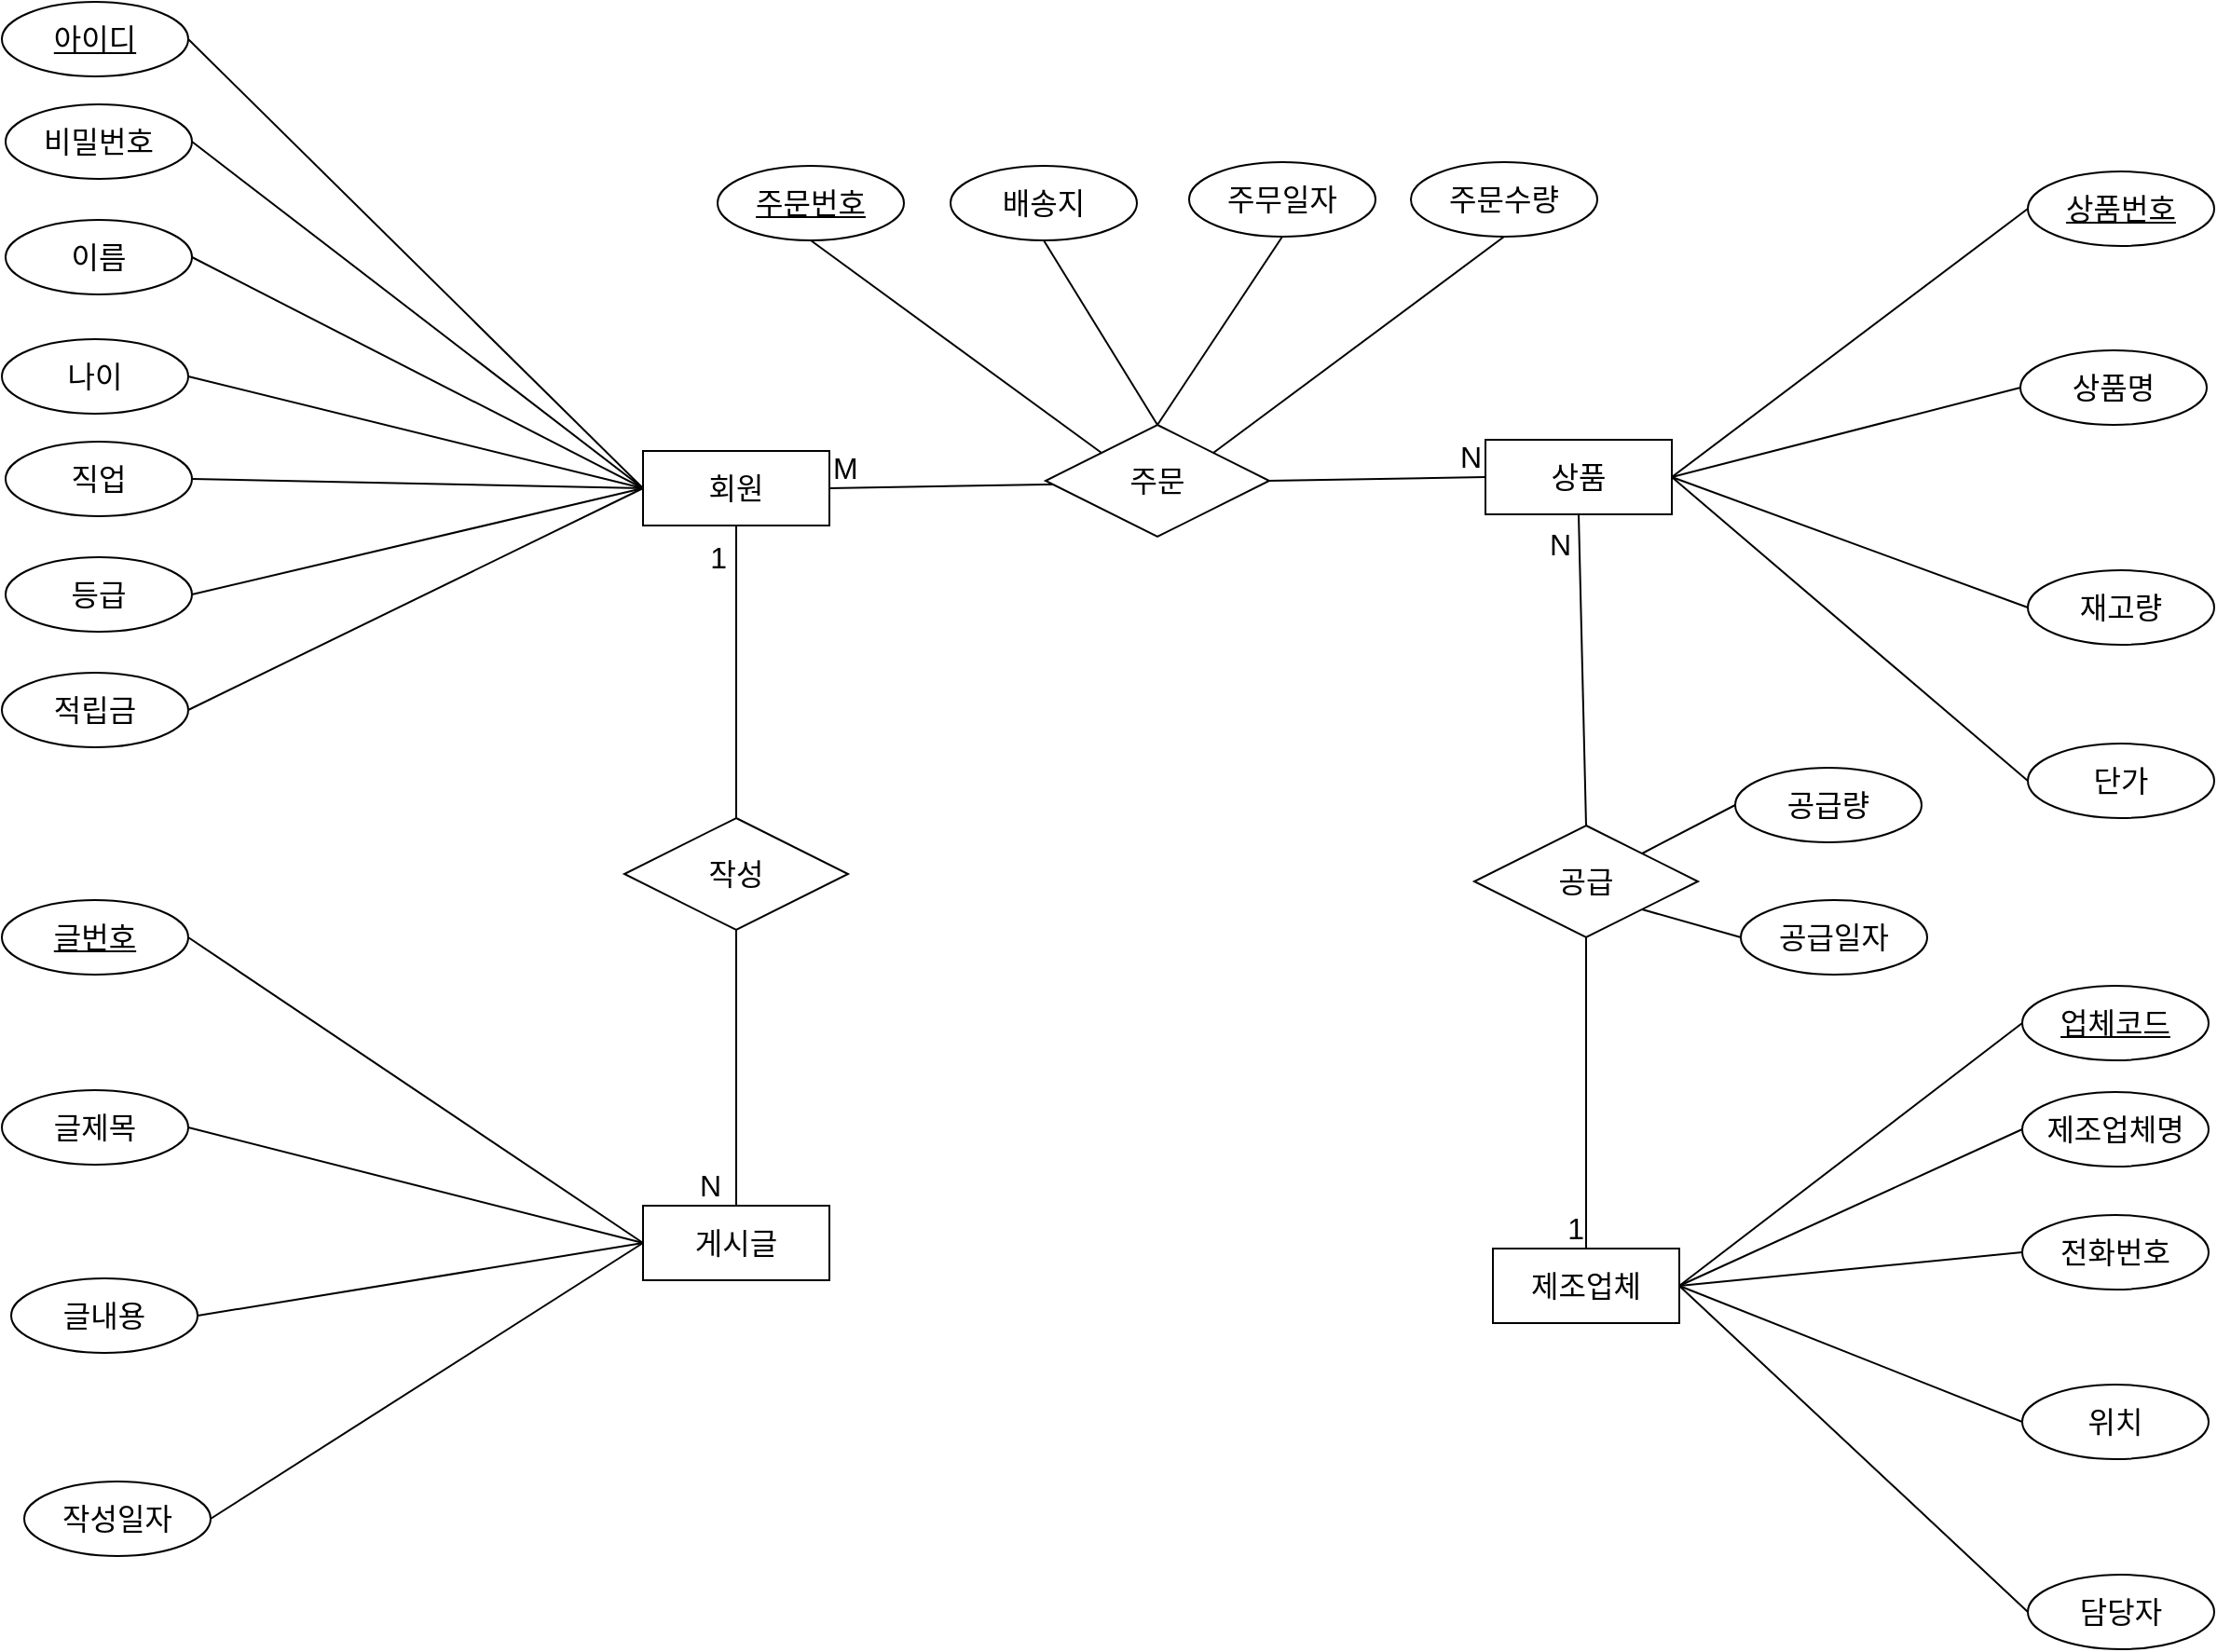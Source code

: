 <mxfile version="23.0.2" type="github" pages="2">
  <diagram name="ERD" id="yExmRl9V8pZ-1XktZYF8">
    <mxGraphModel dx="1904" dy="1190" grid="0" gridSize="10" guides="1" tooltips="1" connect="1" arrows="1" fold="1" page="0" pageScale="1" pageWidth="827" pageHeight="1169" math="0" shadow="0">
      <root>
        <mxCell id="0" />
        <mxCell id="1" parent="0" />
        <mxCell id="09MYu4-TurxvSkJbcq4w-2" value="회원" style="whiteSpace=wrap;html=1;align=center;fontSize=16;" vertex="1" parent="1">
          <mxGeometry x="-123" y="496" width="100" height="40" as="geometry" />
        </mxCell>
        <mxCell id="09MYu4-TurxvSkJbcq4w-3" value="상품" style="whiteSpace=wrap;html=1;align=center;fontSize=16;" vertex="1" parent="1">
          <mxGeometry x="329" y="490" width="100" height="40" as="geometry" />
        </mxCell>
        <mxCell id="09MYu4-TurxvSkJbcq4w-4" value="비밀번호" style="ellipse;whiteSpace=wrap;html=1;align=center;fontSize=16;" vertex="1" parent="1">
          <mxGeometry x="-465" y="310" width="100" height="40" as="geometry" />
        </mxCell>
        <mxCell id="09MYu4-TurxvSkJbcq4w-5" value="아이디" style="ellipse;whiteSpace=wrap;html=1;align=center;fontStyle=4;fontSize=16;" vertex="1" parent="1">
          <mxGeometry x="-467" y="255" width="100" height="40" as="geometry" />
        </mxCell>
        <mxCell id="09MYu4-TurxvSkJbcq4w-6" value="이름" style="ellipse;whiteSpace=wrap;html=1;align=center;fontSize=16;" vertex="1" parent="1">
          <mxGeometry x="-465" y="372" width="100" height="40" as="geometry" />
        </mxCell>
        <mxCell id="09MYu4-TurxvSkJbcq4w-7" value="나이" style="ellipse;whiteSpace=wrap;html=1;align=center;fontSize=16;" vertex="1" parent="1">
          <mxGeometry x="-467" y="436" width="100" height="40" as="geometry" />
        </mxCell>
        <mxCell id="09MYu4-TurxvSkJbcq4w-8" value="직업" style="ellipse;whiteSpace=wrap;html=1;align=center;fontSize=16;" vertex="1" parent="1">
          <mxGeometry x="-465" y="491" width="100" height="40" as="geometry" />
        </mxCell>
        <mxCell id="09MYu4-TurxvSkJbcq4w-9" value="등급" style="ellipse;whiteSpace=wrap;html=1;align=center;fontSize=16;" vertex="1" parent="1">
          <mxGeometry x="-465" y="553" width="100" height="40" as="geometry" />
        </mxCell>
        <mxCell id="09MYu4-TurxvSkJbcq4w-10" value="적립금" style="ellipse;whiteSpace=wrap;html=1;align=center;fontSize=16;" vertex="1" parent="1">
          <mxGeometry x="-467" y="615" width="100" height="40" as="geometry" />
        </mxCell>
        <mxCell id="09MYu4-TurxvSkJbcq4w-11" value="상품번호" style="ellipse;whiteSpace=wrap;html=1;align=center;fontStyle=4;fontSize=16;" vertex="1" parent="1">
          <mxGeometry x="620" y="346" width="100" height="40" as="geometry" />
        </mxCell>
        <mxCell id="09MYu4-TurxvSkJbcq4w-12" value="상품명" style="ellipse;whiteSpace=wrap;html=1;align=center;fontSize=16;" vertex="1" parent="1">
          <mxGeometry x="616" y="442" width="100" height="40" as="geometry" />
        </mxCell>
        <mxCell id="09MYu4-TurxvSkJbcq4w-13" value="재고량" style="ellipse;whiteSpace=wrap;html=1;align=center;fontSize=16;" vertex="1" parent="1">
          <mxGeometry x="620" y="560" width="100" height="40" as="geometry" />
        </mxCell>
        <mxCell id="09MYu4-TurxvSkJbcq4w-14" value="단가" style="ellipse;whiteSpace=wrap;html=1;align=center;fontSize=16;" vertex="1" parent="1">
          <mxGeometry x="620" y="653" width="100" height="40" as="geometry" />
        </mxCell>
        <mxCell id="09MYu4-TurxvSkJbcq4w-15" value="" style="endArrow=none;html=1;rounded=0;fontSize=12;startSize=8;endSize=8;curved=1;entryX=0;entryY=0.5;entryDx=0;entryDy=0;exitX=1;exitY=0.5;exitDx=0;exitDy=0;" edge="1" parent="1" source="09MYu4-TurxvSkJbcq4w-3" target="09MYu4-TurxvSkJbcq4w-11">
          <mxGeometry relative="1" as="geometry">
            <mxPoint x="450" y="370" as="sourcePoint" />
            <mxPoint x="610" y="370" as="targetPoint" />
          </mxGeometry>
        </mxCell>
        <mxCell id="09MYu4-TurxvSkJbcq4w-16" value="" style="endArrow=none;html=1;rounded=0;fontSize=12;startSize=8;endSize=8;curved=1;entryX=0;entryY=0.5;entryDx=0;entryDy=0;exitX=1;exitY=0.5;exitDx=0;exitDy=0;" edge="1" parent="1" source="09MYu4-TurxvSkJbcq4w-3" target="09MYu4-TurxvSkJbcq4w-12">
          <mxGeometry relative="1" as="geometry">
            <mxPoint x="460" y="380" as="sourcePoint" />
            <mxPoint x="600" y="309" as="targetPoint" />
          </mxGeometry>
        </mxCell>
        <mxCell id="09MYu4-TurxvSkJbcq4w-33" value="" style="endArrow=none;html=1;rounded=0;fontSize=12;startSize=8;endSize=8;curved=1;entryX=0;entryY=0.5;entryDx=0;entryDy=0;exitX=1;exitY=0.5;exitDx=0;exitDy=0;" edge="1" parent="1" source="09MYu4-TurxvSkJbcq4w-3" target="09MYu4-TurxvSkJbcq4w-13">
          <mxGeometry relative="1" as="geometry">
            <mxPoint x="460" y="381" as="sourcePoint" />
            <mxPoint x="602" y="351" as="targetPoint" />
          </mxGeometry>
        </mxCell>
        <mxCell id="09MYu4-TurxvSkJbcq4w-34" value="" style="endArrow=none;html=1;rounded=0;fontSize=12;startSize=8;endSize=8;curved=1;entryX=0;entryY=0.5;entryDx=0;entryDy=0;exitX=1;exitY=0.5;exitDx=0;exitDy=0;" edge="1" parent="1" source="09MYu4-TurxvSkJbcq4w-3" target="09MYu4-TurxvSkJbcq4w-14">
          <mxGeometry relative="1" as="geometry">
            <mxPoint x="460" y="381" as="sourcePoint" />
            <mxPoint x="622" y="688" as="targetPoint" />
          </mxGeometry>
        </mxCell>
        <mxCell id="09MYu4-TurxvSkJbcq4w-36" value="" style="endArrow=none;html=1;rounded=0;fontSize=12;startSize=8;endSize=8;curved=1;entryX=0;entryY=0.5;entryDx=0;entryDy=0;exitX=1;exitY=0.5;exitDx=0;exitDy=0;" edge="1" parent="1" source="09MYu4-TurxvSkJbcq4w-5" target="09MYu4-TurxvSkJbcq4w-2">
          <mxGeometry relative="1" as="geometry">
            <mxPoint x="-260" y="324" as="sourcePoint" />
            <mxPoint x="-169" y="395" as="targetPoint" />
          </mxGeometry>
        </mxCell>
        <mxCell id="09MYu4-TurxvSkJbcq4w-37" value="" style="endArrow=none;html=1;rounded=0;fontSize=12;startSize=8;endSize=8;curved=1;entryX=0;entryY=0.5;entryDx=0;entryDy=0;exitX=1;exitY=0.5;exitDx=0;exitDy=0;" edge="1" parent="1" source="09MYu4-TurxvSkJbcq4w-4" target="09MYu4-TurxvSkJbcq4w-2">
          <mxGeometry relative="1" as="geometry">
            <mxPoint x="-269" y="308" as="sourcePoint" />
            <mxPoint x="-113" y="526" as="targetPoint" />
          </mxGeometry>
        </mxCell>
        <mxCell id="09MYu4-TurxvSkJbcq4w-38" value="" style="endArrow=none;html=1;rounded=0;fontSize=12;startSize=8;endSize=8;curved=1;entryX=0;entryY=0.5;entryDx=0;entryDy=0;exitX=1;exitY=0.5;exitDx=0;exitDy=0;" edge="1" parent="1" source="09MYu4-TurxvSkJbcq4w-6" target="09MYu4-TurxvSkJbcq4w-2">
          <mxGeometry relative="1" as="geometry">
            <mxPoint x="-281" y="424" as="sourcePoint" />
            <mxPoint x="-127" y="587" as="targetPoint" />
          </mxGeometry>
        </mxCell>
        <mxCell id="09MYu4-TurxvSkJbcq4w-39" value="" style="endArrow=none;html=1;rounded=0;fontSize=12;startSize=8;endSize=8;curved=1;entryX=0;entryY=0.5;entryDx=0;entryDy=0;exitX=1;exitY=0.5;exitDx=0;exitDy=0;" edge="1" parent="1" source="09MYu4-TurxvSkJbcq4w-7" target="09MYu4-TurxvSkJbcq4w-2">
          <mxGeometry relative="1" as="geometry">
            <mxPoint x="-306" y="519" as="sourcePoint" />
            <mxPoint x="-146" y="519" as="targetPoint" />
          </mxGeometry>
        </mxCell>
        <mxCell id="09MYu4-TurxvSkJbcq4w-40" value="" style="endArrow=none;html=1;rounded=0;fontSize=12;startSize=8;endSize=8;curved=1;exitX=1;exitY=0.5;exitDx=0;exitDy=0;entryX=0;entryY=0.5;entryDx=0;entryDy=0;" edge="1" parent="1" source="09MYu4-TurxvSkJbcq4w-8" target="09MYu4-TurxvSkJbcq4w-2">
          <mxGeometry relative="1" as="geometry">
            <mxPoint x="-269" y="489" as="sourcePoint" />
            <mxPoint x="-124" y="556" as="targetPoint" />
          </mxGeometry>
        </mxCell>
        <mxCell id="09MYu4-TurxvSkJbcq4w-41" value="" style="endArrow=none;html=1;rounded=0;fontSize=12;startSize=8;endSize=8;curved=1;entryX=0;entryY=0.5;entryDx=0;entryDy=0;exitX=1;exitY=0.5;exitDx=0;exitDy=0;" edge="1" parent="1" source="09MYu4-TurxvSkJbcq4w-9" target="09MYu4-TurxvSkJbcq4w-2">
          <mxGeometry relative="1" as="geometry">
            <mxPoint x="-265" y="609" as="sourcePoint" />
            <mxPoint x="-116" y="580" as="targetPoint" />
          </mxGeometry>
        </mxCell>
        <mxCell id="09MYu4-TurxvSkJbcq4w-42" value="" style="endArrow=none;html=1;rounded=0;fontSize=12;startSize=8;endSize=8;curved=1;entryX=0;entryY=0.5;entryDx=0;entryDy=0;exitX=1;exitY=0.5;exitDx=0;exitDy=0;" edge="1" parent="1" source="09MYu4-TurxvSkJbcq4w-10" target="09MYu4-TurxvSkJbcq4w-2">
          <mxGeometry relative="1" as="geometry">
            <mxPoint x="-267" y="606" as="sourcePoint" />
            <mxPoint x="-113" y="526" as="targetPoint" />
          </mxGeometry>
        </mxCell>
        <mxCell id="09MYu4-TurxvSkJbcq4w-43" value="제조업체" style="whiteSpace=wrap;html=1;align=center;fontSize=16;" vertex="1" parent="1">
          <mxGeometry x="333" y="924" width="100" height="40" as="geometry" />
        </mxCell>
        <mxCell id="09MYu4-TurxvSkJbcq4w-44" value="업체코드" style="ellipse;whiteSpace=wrap;html=1;align=center;fontStyle=4;fontSize=16;" vertex="1" parent="1">
          <mxGeometry x="617" y="783" width="100" height="40" as="geometry" />
        </mxCell>
        <mxCell id="09MYu4-TurxvSkJbcq4w-45" value="제조업체명" style="ellipse;whiteSpace=wrap;html=1;align=center;fontSize=16;" vertex="1" parent="1">
          <mxGeometry x="617" y="840" width="100" height="40" as="geometry" />
        </mxCell>
        <mxCell id="09MYu4-TurxvSkJbcq4w-46" value="위치" style="ellipse;whiteSpace=wrap;html=1;align=center;fontSize=16;" vertex="1" parent="1">
          <mxGeometry x="617" y="997" width="100" height="40" as="geometry" />
        </mxCell>
        <mxCell id="09MYu4-TurxvSkJbcq4w-47" value="담당자" style="ellipse;whiteSpace=wrap;html=1;align=center;fontSize=16;" vertex="1" parent="1">
          <mxGeometry x="620" y="1099" width="100" height="40" as="geometry" />
        </mxCell>
        <mxCell id="09MYu4-TurxvSkJbcq4w-48" value="" style="endArrow=none;html=1;rounded=0;fontSize=12;startSize=8;endSize=8;curved=1;entryX=0;entryY=0.5;entryDx=0;entryDy=0;exitX=1;exitY=0.5;exitDx=0;exitDy=0;" edge="1" source="09MYu4-TurxvSkJbcq4w-43" target="09MYu4-TurxvSkJbcq4w-44" parent="1">
          <mxGeometry relative="1" as="geometry">
            <mxPoint x="447" y="807" as="sourcePoint" />
            <mxPoint x="607" y="807" as="targetPoint" />
          </mxGeometry>
        </mxCell>
        <mxCell id="09MYu4-TurxvSkJbcq4w-49" value="" style="endArrow=none;html=1;rounded=0;fontSize=12;startSize=8;endSize=8;curved=1;entryX=0;entryY=0.5;entryDx=0;entryDy=0;exitX=1;exitY=0.5;exitDx=0;exitDy=0;" edge="1" source="09MYu4-TurxvSkJbcq4w-43" target="09MYu4-TurxvSkJbcq4w-45" parent="1">
          <mxGeometry relative="1" as="geometry">
            <mxPoint x="457" y="817" as="sourcePoint" />
            <mxPoint x="597" y="746" as="targetPoint" />
          </mxGeometry>
        </mxCell>
        <mxCell id="09MYu4-TurxvSkJbcq4w-50" value="" style="endArrow=none;html=1;rounded=0;fontSize=12;startSize=8;endSize=8;curved=1;entryX=0;entryY=0.5;entryDx=0;entryDy=0;exitX=1;exitY=0.5;exitDx=0;exitDy=0;" edge="1" source="09MYu4-TurxvSkJbcq4w-43" target="09MYu4-TurxvSkJbcq4w-46" parent="1">
          <mxGeometry relative="1" as="geometry">
            <mxPoint x="457" y="818" as="sourcePoint" />
            <mxPoint x="599" y="788" as="targetPoint" />
          </mxGeometry>
        </mxCell>
        <mxCell id="09MYu4-TurxvSkJbcq4w-51" value="" style="endArrow=none;html=1;rounded=0;fontSize=12;startSize=8;endSize=8;curved=1;entryX=0;entryY=0.5;entryDx=0;entryDy=0;exitX=1;exitY=0.5;exitDx=0;exitDy=0;" edge="1" source="09MYu4-TurxvSkJbcq4w-43" target="09MYu4-TurxvSkJbcq4w-47" parent="1">
          <mxGeometry relative="1" as="geometry">
            <mxPoint x="457" y="818" as="sourcePoint" />
            <mxPoint x="602" y="838" as="targetPoint" />
          </mxGeometry>
        </mxCell>
        <mxCell id="09MYu4-TurxvSkJbcq4w-52" value="게시글" style="whiteSpace=wrap;html=1;align=center;fontSize=16;" vertex="1" parent="1">
          <mxGeometry x="-123" y="901" width="100" height="40" as="geometry" />
        </mxCell>
        <mxCell id="09MYu4-TurxvSkJbcq4w-53" value="글제목" style="ellipse;whiteSpace=wrap;html=1;align=center;fontSize=16;" vertex="1" parent="1">
          <mxGeometry x="-467" y="839" width="100" height="40" as="geometry" />
        </mxCell>
        <mxCell id="09MYu4-TurxvSkJbcq4w-54" value="글번호" style="ellipse;whiteSpace=wrap;html=1;align=center;fontStyle=4;fontSize=16;" vertex="1" parent="1">
          <mxGeometry x="-467" y="737" width="100" height="40" as="geometry" />
        </mxCell>
        <mxCell id="09MYu4-TurxvSkJbcq4w-55" value="글내용" style="ellipse;whiteSpace=wrap;html=1;align=center;fontSize=16;" vertex="1" parent="1">
          <mxGeometry x="-462" y="940" width="100" height="40" as="geometry" />
        </mxCell>
        <mxCell id="09MYu4-TurxvSkJbcq4w-56" value="작성일자" style="ellipse;whiteSpace=wrap;html=1;align=center;fontSize=16;" vertex="1" parent="1">
          <mxGeometry x="-455" y="1049" width="100" height="40" as="geometry" />
        </mxCell>
        <mxCell id="09MYu4-TurxvSkJbcq4w-60" value="" style="endArrow=none;html=1;rounded=0;fontSize=12;startSize=8;endSize=8;curved=1;entryX=0;entryY=0.5;entryDx=0;entryDy=0;exitX=1;exitY=0.5;exitDx=0;exitDy=0;" edge="1" source="09MYu4-TurxvSkJbcq4w-54" target="09MYu4-TurxvSkJbcq4w-52" parent="1">
          <mxGeometry relative="1" as="geometry">
            <mxPoint x="-253" y="748" as="sourcePoint" />
            <mxPoint x="-162" y="819" as="targetPoint" />
          </mxGeometry>
        </mxCell>
        <mxCell id="09MYu4-TurxvSkJbcq4w-61" value="" style="endArrow=none;html=1;rounded=0;fontSize=12;startSize=8;endSize=8;curved=1;entryX=0;entryY=0.5;entryDx=0;entryDy=0;exitX=1;exitY=0.5;exitDx=0;exitDy=0;" edge="1" source="09MYu4-TurxvSkJbcq4w-53" target="09MYu4-TurxvSkJbcq4w-52" parent="1">
          <mxGeometry relative="1" as="geometry">
            <mxPoint x="-262" y="732" as="sourcePoint" />
            <mxPoint x="-106" y="950" as="targetPoint" />
          </mxGeometry>
        </mxCell>
        <mxCell id="09MYu4-TurxvSkJbcq4w-62" value="" style="endArrow=none;html=1;rounded=0;fontSize=12;startSize=8;endSize=8;curved=1;entryX=0;entryY=0.5;entryDx=0;entryDy=0;exitX=1;exitY=0.5;exitDx=0;exitDy=0;" edge="1" source="09MYu4-TurxvSkJbcq4w-55" target="09MYu4-TurxvSkJbcq4w-52" parent="1">
          <mxGeometry relative="1" as="geometry">
            <mxPoint x="-274" y="848" as="sourcePoint" />
            <mxPoint x="-120" y="1011" as="targetPoint" />
          </mxGeometry>
        </mxCell>
        <mxCell id="09MYu4-TurxvSkJbcq4w-63" value="" style="endArrow=none;html=1;rounded=0;fontSize=12;startSize=8;endSize=8;curved=1;entryX=0;entryY=0.5;entryDx=0;entryDy=0;exitX=1;exitY=0.5;exitDx=0;exitDy=0;" edge="1" source="09MYu4-TurxvSkJbcq4w-56" target="09MYu4-TurxvSkJbcq4w-52" parent="1">
          <mxGeometry relative="1" as="geometry">
            <mxPoint x="-299" y="943" as="sourcePoint" />
            <mxPoint x="-139" y="943" as="targetPoint" />
          </mxGeometry>
        </mxCell>
        <mxCell id="09MYu4-TurxvSkJbcq4w-67" value="전화번호" style="ellipse;whiteSpace=wrap;html=1;align=center;fontSize=16;" vertex="1" parent="1">
          <mxGeometry x="617" y="906" width="100" height="40" as="geometry" />
        </mxCell>
        <mxCell id="09MYu4-TurxvSkJbcq4w-68" value="" style="endArrow=none;html=1;rounded=0;fontSize=12;startSize=8;endSize=8;curved=1;entryX=0;entryY=0.5;entryDx=0;entryDy=0;exitX=1;exitY=0.5;exitDx=0;exitDy=0;" edge="1" parent="1" source="09MYu4-TurxvSkJbcq4w-43" target="09MYu4-TurxvSkJbcq4w-67">
          <mxGeometry relative="1" as="geometry">
            <mxPoint x="431" y="954" as="sourcePoint" />
            <mxPoint x="627" y="870" as="targetPoint" />
          </mxGeometry>
        </mxCell>
        <mxCell id="09MYu4-TurxvSkJbcq4w-70" value="" style="endArrow=none;html=1;rounded=0;fontSize=12;startSize=8;endSize=8;curved=1;exitX=1;exitY=0.5;exitDx=0;exitDy=0;entryX=0;entryY=0.5;entryDx=0;entryDy=0;" edge="1" parent="1" source="09MYu4-TurxvSkJbcq4w-2" target="09MYu4-TurxvSkJbcq4w-3">
          <mxGeometry relative="1" as="geometry">
            <mxPoint x="115" y="698" as="sourcePoint" />
            <mxPoint x="275" y="698" as="targetPoint" />
          </mxGeometry>
        </mxCell>
        <mxCell id="09MYu4-TurxvSkJbcq4w-71" value="M" style="resizable=0;html=1;whiteSpace=wrap;align=left;verticalAlign=bottom;fontSize=16;" connectable="0" vertex="1" parent="09MYu4-TurxvSkJbcq4w-70">
          <mxGeometry x="-1" relative="1" as="geometry" />
        </mxCell>
        <mxCell id="09MYu4-TurxvSkJbcq4w-72" value="N" style="resizable=0;html=1;whiteSpace=wrap;align=right;verticalAlign=bottom;fontSize=16;" connectable="0" vertex="1" parent="09MYu4-TurxvSkJbcq4w-70">
          <mxGeometry x="1" relative="1" as="geometry" />
        </mxCell>
        <mxCell id="09MYu4-TurxvSkJbcq4w-69" value="주문" style="shape=rhombus;perimeter=rhombusPerimeter;whiteSpace=wrap;html=1;align=center;fontSize=16;" vertex="1" parent="1">
          <mxGeometry x="93" y="482" width="120" height="60" as="geometry" />
        </mxCell>
        <mxCell id="09MYu4-TurxvSkJbcq4w-73" value="공급" style="shape=rhombus;perimeter=rhombusPerimeter;whiteSpace=wrap;html=1;align=center;fontSize=16;" vertex="1" parent="1">
          <mxGeometry x="323" y="697" width="120" height="60" as="geometry" />
        </mxCell>
        <mxCell id="09MYu4-TurxvSkJbcq4w-74" value="" style="endArrow=none;html=1;rounded=0;fontSize=12;startSize=8;endSize=8;curved=1;exitX=0.5;exitY=0;exitDx=0;exitDy=0;entryX=0.5;entryY=1;entryDx=0;entryDy=0;" edge="1" parent="1" source="09MYu4-TurxvSkJbcq4w-73" target="09MYu4-TurxvSkJbcq4w-3">
          <mxGeometry relative="1" as="geometry">
            <mxPoint x="224" y="946" as="sourcePoint" />
            <mxPoint x="237" y="589" as="targetPoint" />
          </mxGeometry>
        </mxCell>
        <mxCell id="09MYu4-TurxvSkJbcq4w-75" value="N" style="resizable=0;html=1;whiteSpace=wrap;align=right;verticalAlign=bottom;fontSize=16;" connectable="0" vertex="1" parent="09MYu4-TurxvSkJbcq4w-74">
          <mxGeometry x="1" relative="1" as="geometry">
            <mxPoint x="-3" y="27" as="offset" />
          </mxGeometry>
        </mxCell>
        <mxCell id="09MYu4-TurxvSkJbcq4w-76" value="" style="endArrow=none;html=1;rounded=0;fontSize=12;startSize=8;endSize=8;curved=1;entryX=0.5;entryY=0;entryDx=0;entryDy=0;exitX=0.5;exitY=1;exitDx=0;exitDy=0;" edge="1" parent="1" source="09MYu4-TurxvSkJbcq4w-73" target="09MYu4-TurxvSkJbcq4w-43">
          <mxGeometry relative="1" as="geometry">
            <mxPoint x="-46" y="725" as="sourcePoint" />
            <mxPoint x="114" y="725" as="targetPoint" />
          </mxGeometry>
        </mxCell>
        <mxCell id="09MYu4-TurxvSkJbcq4w-77" value="1" style="resizable=0;html=1;whiteSpace=wrap;align=right;verticalAlign=bottom;fontSize=16;" connectable="0" vertex="1" parent="09MYu4-TurxvSkJbcq4w-76">
          <mxGeometry x="1" relative="1" as="geometry" />
        </mxCell>
        <mxCell id="09MYu4-TurxvSkJbcq4w-78" value="공급량" style="ellipse;whiteSpace=wrap;html=1;align=center;fontSize=16;" vertex="1" parent="1">
          <mxGeometry x="463" y="666" width="100" height="40" as="geometry" />
        </mxCell>
        <mxCell id="09MYu4-TurxvSkJbcq4w-81" value="공급일자" style="ellipse;whiteSpace=wrap;html=1;align=center;fontSize=16;" vertex="1" parent="1">
          <mxGeometry x="466" y="737" width="100" height="40" as="geometry" />
        </mxCell>
        <mxCell id="09MYu4-TurxvSkJbcq4w-82" value="" style="endArrow=none;html=1;rounded=0;fontSize=12;startSize=8;endSize=8;curved=1;entryX=1;entryY=0;entryDx=0;entryDy=0;exitX=0;exitY=0.5;exitDx=0;exitDy=0;" edge="1" parent="1" source="09MYu4-TurxvSkJbcq4w-78" target="09MYu4-TurxvSkJbcq4w-73">
          <mxGeometry relative="1" as="geometry">
            <mxPoint x="439" y="520" as="sourcePoint" />
            <mxPoint x="630" y="683" as="targetPoint" />
          </mxGeometry>
        </mxCell>
        <mxCell id="09MYu4-TurxvSkJbcq4w-83" value="" style="endArrow=none;html=1;rounded=0;fontSize=12;startSize=8;endSize=8;curved=1;entryX=1;entryY=1;entryDx=0;entryDy=0;exitX=0;exitY=0.5;exitDx=0;exitDy=0;" edge="1" parent="1" source="09MYu4-TurxvSkJbcq4w-81" target="09MYu4-TurxvSkJbcq4w-73">
          <mxGeometry relative="1" as="geometry">
            <mxPoint x="473" y="696" as="sourcePoint" />
            <mxPoint x="423" y="722" as="targetPoint" />
          </mxGeometry>
        </mxCell>
        <mxCell id="09MYu4-TurxvSkJbcq4w-84" value="주문번호" style="ellipse;whiteSpace=wrap;html=1;align=center;fontStyle=4;fontSize=16;" vertex="1" parent="1">
          <mxGeometry x="-83" y="343" width="100" height="40" as="geometry" />
        </mxCell>
        <mxCell id="09MYu4-TurxvSkJbcq4w-85" value="배송지" style="ellipse;whiteSpace=wrap;html=1;align=center;fontSize=16;" vertex="1" parent="1">
          <mxGeometry x="42" y="343" width="100" height="40" as="geometry" />
        </mxCell>
        <mxCell id="09MYu4-TurxvSkJbcq4w-86" value="주무일자" style="ellipse;whiteSpace=wrap;html=1;align=center;fontSize=16;" vertex="1" parent="1">
          <mxGeometry x="170" y="341" width="100" height="40" as="geometry" />
        </mxCell>
        <mxCell id="09MYu4-TurxvSkJbcq4w-87" value="주문수량" style="ellipse;whiteSpace=wrap;html=1;align=center;fontSize=16;" vertex="1" parent="1">
          <mxGeometry x="289" y="341" width="100" height="40" as="geometry" />
        </mxCell>
        <mxCell id="09MYu4-TurxvSkJbcq4w-88" value="" style="endArrow=none;html=1;rounded=0;fontSize=12;startSize=8;endSize=8;curved=1;exitX=1;exitY=0;exitDx=0;exitDy=0;entryX=0.5;entryY=1;entryDx=0;entryDy=0;" edge="1" parent="1" source="09MYu4-TurxvSkJbcq4w-69" target="09MYu4-TurxvSkJbcq4w-87">
          <mxGeometry relative="1" as="geometry">
            <mxPoint x="-46" y="725" as="sourcePoint" />
            <mxPoint x="114" y="725" as="targetPoint" />
          </mxGeometry>
        </mxCell>
        <mxCell id="09MYu4-TurxvSkJbcq4w-89" value="" style="endArrow=none;html=1;rounded=0;fontSize=12;startSize=8;endSize=8;curved=1;exitX=0.5;exitY=0;exitDx=0;exitDy=0;entryX=0.5;entryY=1;entryDx=0;entryDy=0;" edge="1" parent="1" source="09MYu4-TurxvSkJbcq4w-69" target="09MYu4-TurxvSkJbcq4w-86">
          <mxGeometry relative="1" as="geometry">
            <mxPoint x="-46" y="725" as="sourcePoint" />
            <mxPoint x="114" y="725" as="targetPoint" />
          </mxGeometry>
        </mxCell>
        <mxCell id="09MYu4-TurxvSkJbcq4w-90" value="" style="endArrow=none;html=1;rounded=0;fontSize=12;startSize=8;endSize=8;curved=1;exitX=0.5;exitY=0;exitDx=0;exitDy=0;entryX=0.5;entryY=1;entryDx=0;entryDy=0;" edge="1" parent="1" source="09MYu4-TurxvSkJbcq4w-69" target="09MYu4-TurxvSkJbcq4w-85">
          <mxGeometry relative="1" as="geometry">
            <mxPoint x="-3" y="600" as="sourcePoint" />
            <mxPoint x="157" y="600" as="targetPoint" />
          </mxGeometry>
        </mxCell>
        <mxCell id="09MYu4-TurxvSkJbcq4w-91" value="" style="endArrow=none;html=1;rounded=0;fontSize=12;startSize=8;endSize=8;curved=1;exitX=0.5;exitY=1;exitDx=0;exitDy=0;entryX=0;entryY=0;entryDx=0;entryDy=0;" edge="1" parent="1" source="09MYu4-TurxvSkJbcq4w-84" target="09MYu4-TurxvSkJbcq4w-69">
          <mxGeometry relative="1" as="geometry">
            <mxPoint x="-47" y="412" as="sourcePoint" />
            <mxPoint x="113" y="412" as="targetPoint" />
          </mxGeometry>
        </mxCell>
        <mxCell id="09MYu4-TurxvSkJbcq4w-92" value="작성" style="shape=rhombus;perimeter=rhombusPerimeter;whiteSpace=wrap;html=1;align=center;fontSize=16;" vertex="1" parent="1">
          <mxGeometry x="-133" y="693" width="120" height="60" as="geometry" />
        </mxCell>
        <mxCell id="09MYu4-TurxvSkJbcq4w-93" value="" style="endArrow=none;html=1;rounded=0;fontSize=12;startSize=8;endSize=8;curved=1;entryX=0.5;entryY=0;entryDx=0;entryDy=0;exitX=0.5;exitY=1;exitDx=0;exitDy=0;" edge="1" parent="1" source="09MYu4-TurxvSkJbcq4w-2" target="09MYu4-TurxvSkJbcq4w-92">
          <mxGeometry relative="1" as="geometry">
            <mxPoint x="166" y="589.5" as="sourcePoint" />
            <mxPoint x="166" y="756.5" as="targetPoint" />
          </mxGeometry>
        </mxCell>
        <mxCell id="09MYu4-TurxvSkJbcq4w-94" value="1" style="resizable=0;html=1;whiteSpace=wrap;align=right;verticalAlign=bottom;fontSize=16;" connectable="0" vertex="1" parent="09MYu4-TurxvSkJbcq4w-93">
          <mxGeometry x="1" relative="1" as="geometry">
            <mxPoint x="-4" y="-129" as="offset" />
          </mxGeometry>
        </mxCell>
        <mxCell id="09MYu4-TurxvSkJbcq4w-95" value="" style="endArrow=none;html=1;rounded=0;fontSize=12;startSize=8;endSize=8;curved=1;exitX=0.5;exitY=1;exitDx=0;exitDy=0;entryX=0.5;entryY=0;entryDx=0;entryDy=0;" edge="1" parent="1" source="09MYu4-TurxvSkJbcq4w-92" target="09MYu4-TurxvSkJbcq4w-52">
          <mxGeometry relative="1" as="geometry">
            <mxPoint x="-52" y="774" as="sourcePoint" />
            <mxPoint x="75" y="863" as="targetPoint" />
          </mxGeometry>
        </mxCell>
        <mxCell id="09MYu4-TurxvSkJbcq4w-96" value="N" style="resizable=0;html=1;whiteSpace=wrap;align=right;verticalAlign=bottom;fontSize=16;" connectable="0" vertex="1" parent="09MYu4-TurxvSkJbcq4w-95">
          <mxGeometry x="1" relative="1" as="geometry">
            <mxPoint x="-7" as="offset" />
          </mxGeometry>
        </mxCell>
      </root>
    </mxGraphModel>
  </diagram>
  <diagram id="DlZ1otRSUrKOwja9NuCM" name="RELATION">
    <mxGraphModel dx="2186" dy="1243" grid="0" gridSize="10" guides="1" tooltips="1" connect="1" arrows="1" fold="1" page="0" pageScale="1" pageWidth="827" pageHeight="1169" math="0" shadow="0">
      <root>
        <mxCell id="0" />
        <mxCell id="1" parent="0" />
        <mxCell id="MIg5KqtXHPQEPOY48gg6-1" value="회원" style="shape=table;startSize=30;container=1;collapsible=1;childLayout=tableLayout;fixedRows=1;rowLines=0;fontStyle=1;align=center;resizeLast=1;html=1;whiteSpace=wrap;fontSize=16;" vertex="1" parent="1">
          <mxGeometry x="-416" y="-104" width="180" height="240" as="geometry">
            <mxRectangle x="-235" y="-83" width="76" height="31" as="alternateBounds" />
          </mxGeometry>
        </mxCell>
        <mxCell id="MIg5KqtXHPQEPOY48gg6-2" value="" style="shape=tableRow;horizontal=0;startSize=0;swimlaneHead=0;swimlaneBody=0;fillColor=none;collapsible=0;dropTarget=0;points=[[0,0.5],[1,0.5]];portConstraint=eastwest;top=0;left=0;right=0;bottom=0;html=1;fontSize=16;" vertex="1" parent="MIg5KqtXHPQEPOY48gg6-1">
          <mxGeometry y="30" width="180" height="30" as="geometry" />
        </mxCell>
        <mxCell id="MIg5KqtXHPQEPOY48gg6-3" value="PK" style="shape=partialRectangle;connectable=0;fillColor=none;top=0;left=0;bottom=0;right=0;fontStyle=1;overflow=hidden;html=1;whiteSpace=wrap;fontSize=16;" vertex="1" parent="MIg5KqtXHPQEPOY48gg6-2">
          <mxGeometry width="60" height="30" as="geometry">
            <mxRectangle width="60" height="30" as="alternateBounds" />
          </mxGeometry>
        </mxCell>
        <mxCell id="MIg5KqtXHPQEPOY48gg6-4" value="아이디" style="shape=partialRectangle;connectable=0;fillColor=none;top=0;left=0;bottom=0;right=0;align=left;spacingLeft=6;fontStyle=5;overflow=hidden;html=1;whiteSpace=wrap;fontSize=16;" vertex="1" parent="MIg5KqtXHPQEPOY48gg6-2">
          <mxGeometry x="60" width="120" height="30" as="geometry">
            <mxRectangle width="120" height="30" as="alternateBounds" />
          </mxGeometry>
        </mxCell>
        <mxCell id="MIg5KqtXHPQEPOY48gg6-8" value="" style="shape=tableRow;horizontal=0;startSize=0;swimlaneHead=0;swimlaneBody=0;fillColor=none;collapsible=0;dropTarget=0;points=[[0,0.5],[1,0.5]];portConstraint=eastwest;top=0;left=0;right=0;bottom=0;html=1;fontSize=16;" vertex="1" parent="MIg5KqtXHPQEPOY48gg6-1">
          <mxGeometry y="60" width="180" height="30" as="geometry" />
        </mxCell>
        <mxCell id="MIg5KqtXHPQEPOY48gg6-9" value="" style="shape=partialRectangle;connectable=0;fillColor=none;top=0;left=0;bottom=0;right=0;editable=1;overflow=hidden;html=1;whiteSpace=wrap;fontSize=16;" vertex="1" parent="MIg5KqtXHPQEPOY48gg6-8">
          <mxGeometry width="60" height="30" as="geometry">
            <mxRectangle width="60" height="30" as="alternateBounds" />
          </mxGeometry>
        </mxCell>
        <mxCell id="MIg5KqtXHPQEPOY48gg6-10" value="비밀번호" style="shape=partialRectangle;connectable=0;fillColor=none;top=0;left=0;bottom=0;right=0;align=left;spacingLeft=6;overflow=hidden;html=1;whiteSpace=wrap;fontSize=16;" vertex="1" parent="MIg5KqtXHPQEPOY48gg6-8">
          <mxGeometry x="60" width="120" height="30" as="geometry">
            <mxRectangle width="120" height="30" as="alternateBounds" />
          </mxGeometry>
        </mxCell>
        <mxCell id="MIg5KqtXHPQEPOY48gg6-11" value="" style="shape=tableRow;horizontal=0;startSize=0;swimlaneHead=0;swimlaneBody=0;fillColor=none;collapsible=0;dropTarget=0;points=[[0,0.5],[1,0.5]];portConstraint=eastwest;top=0;left=0;right=0;bottom=0;html=1;fontSize=16;" vertex="1" parent="MIg5KqtXHPQEPOY48gg6-1">
          <mxGeometry y="90" width="180" height="30" as="geometry" />
        </mxCell>
        <mxCell id="MIg5KqtXHPQEPOY48gg6-12" value="" style="shape=partialRectangle;connectable=0;fillColor=none;top=0;left=0;bottom=0;right=0;editable=1;overflow=hidden;html=1;whiteSpace=wrap;fontSize=16;" vertex="1" parent="MIg5KqtXHPQEPOY48gg6-11">
          <mxGeometry width="60" height="30" as="geometry">
            <mxRectangle width="60" height="30" as="alternateBounds" />
          </mxGeometry>
        </mxCell>
        <mxCell id="MIg5KqtXHPQEPOY48gg6-13" value="이름" style="shape=partialRectangle;connectable=0;fillColor=none;top=0;left=0;bottom=0;right=0;align=left;spacingLeft=6;overflow=hidden;html=1;whiteSpace=wrap;fontSize=16;" vertex="1" parent="MIg5KqtXHPQEPOY48gg6-11">
          <mxGeometry x="60" width="120" height="30" as="geometry">
            <mxRectangle width="120" height="30" as="alternateBounds" />
          </mxGeometry>
        </mxCell>
        <mxCell id="MIg5KqtXHPQEPOY48gg6-14" value="" style="shape=tableRow;horizontal=0;startSize=0;swimlaneHead=0;swimlaneBody=0;fillColor=none;collapsible=0;dropTarget=0;points=[[0,0.5],[1,0.5]];portConstraint=eastwest;top=0;left=0;right=0;bottom=0;html=1;fontSize=16;" vertex="1" parent="MIg5KqtXHPQEPOY48gg6-1">
          <mxGeometry y="120" width="180" height="30" as="geometry" />
        </mxCell>
        <mxCell id="MIg5KqtXHPQEPOY48gg6-15" value="" style="shape=partialRectangle;connectable=0;fillColor=none;top=0;left=0;bottom=0;right=0;editable=1;overflow=hidden;html=1;whiteSpace=wrap;fontSize=16;" vertex="1" parent="MIg5KqtXHPQEPOY48gg6-14">
          <mxGeometry width="60" height="30" as="geometry">
            <mxRectangle width="60" height="30" as="alternateBounds" />
          </mxGeometry>
        </mxCell>
        <mxCell id="MIg5KqtXHPQEPOY48gg6-16" value="나이" style="shape=partialRectangle;connectable=0;fillColor=none;top=0;left=0;bottom=0;right=0;align=left;spacingLeft=6;overflow=hidden;html=1;whiteSpace=wrap;fontSize=16;" vertex="1" parent="MIg5KqtXHPQEPOY48gg6-14">
          <mxGeometry x="60" width="120" height="30" as="geometry">
            <mxRectangle width="120" height="30" as="alternateBounds" />
          </mxGeometry>
        </mxCell>
        <mxCell id="MIg5KqtXHPQEPOY48gg6-17" value="" style="shape=tableRow;horizontal=0;startSize=0;swimlaneHead=0;swimlaneBody=0;fillColor=none;collapsible=0;dropTarget=0;points=[[0,0.5],[1,0.5]];portConstraint=eastwest;top=0;left=0;right=0;bottom=0;html=1;fontSize=16;" vertex="1" parent="MIg5KqtXHPQEPOY48gg6-1">
          <mxGeometry y="150" width="180" height="30" as="geometry" />
        </mxCell>
        <mxCell id="MIg5KqtXHPQEPOY48gg6-18" value="" style="shape=partialRectangle;connectable=0;fillColor=none;top=0;left=0;bottom=0;right=0;editable=1;overflow=hidden;html=1;whiteSpace=wrap;fontSize=16;" vertex="1" parent="MIg5KqtXHPQEPOY48gg6-17">
          <mxGeometry width="60" height="30" as="geometry">
            <mxRectangle width="60" height="30" as="alternateBounds" />
          </mxGeometry>
        </mxCell>
        <mxCell id="MIg5KqtXHPQEPOY48gg6-19" value="직업" style="shape=partialRectangle;connectable=0;fillColor=none;top=0;left=0;bottom=0;right=0;align=left;spacingLeft=6;overflow=hidden;html=1;whiteSpace=wrap;fontSize=16;" vertex="1" parent="MIg5KqtXHPQEPOY48gg6-17">
          <mxGeometry x="60" width="120" height="30" as="geometry">
            <mxRectangle width="120" height="30" as="alternateBounds" />
          </mxGeometry>
        </mxCell>
        <mxCell id="MIg5KqtXHPQEPOY48gg6-20" value="" style="shape=tableRow;horizontal=0;startSize=0;swimlaneHead=0;swimlaneBody=0;fillColor=none;collapsible=0;dropTarget=0;points=[[0,0.5],[1,0.5]];portConstraint=eastwest;top=0;left=0;right=0;bottom=0;html=1;fontSize=16;" vertex="1" parent="MIg5KqtXHPQEPOY48gg6-1">
          <mxGeometry y="180" width="180" height="30" as="geometry" />
        </mxCell>
        <mxCell id="MIg5KqtXHPQEPOY48gg6-21" value="" style="shape=partialRectangle;connectable=0;fillColor=none;top=0;left=0;bottom=0;right=0;editable=1;overflow=hidden;html=1;whiteSpace=wrap;fontSize=16;" vertex="1" parent="MIg5KqtXHPQEPOY48gg6-20">
          <mxGeometry width="60" height="30" as="geometry">
            <mxRectangle width="60" height="30" as="alternateBounds" />
          </mxGeometry>
        </mxCell>
        <mxCell id="MIg5KqtXHPQEPOY48gg6-22" value="등급" style="shape=partialRectangle;connectable=0;fillColor=none;top=0;left=0;bottom=0;right=0;align=left;spacingLeft=6;overflow=hidden;html=1;whiteSpace=wrap;fontSize=16;" vertex="1" parent="MIg5KqtXHPQEPOY48gg6-20">
          <mxGeometry x="60" width="120" height="30" as="geometry">
            <mxRectangle width="120" height="30" as="alternateBounds" />
          </mxGeometry>
        </mxCell>
        <mxCell id="MIg5KqtXHPQEPOY48gg6-23" value="" style="shape=tableRow;horizontal=0;startSize=0;swimlaneHead=0;swimlaneBody=0;fillColor=none;collapsible=0;dropTarget=0;points=[[0,0.5],[1,0.5]];portConstraint=eastwest;top=0;left=0;right=0;bottom=0;html=1;fontSize=16;" vertex="1" parent="MIg5KqtXHPQEPOY48gg6-1">
          <mxGeometry y="210" width="180" height="30" as="geometry" />
        </mxCell>
        <mxCell id="MIg5KqtXHPQEPOY48gg6-24" value="" style="shape=partialRectangle;connectable=0;fillColor=none;top=0;left=0;bottom=0;right=0;editable=1;overflow=hidden;html=1;whiteSpace=wrap;fontSize=16;" vertex="1" parent="MIg5KqtXHPQEPOY48gg6-23">
          <mxGeometry width="60" height="30" as="geometry">
            <mxRectangle width="60" height="30" as="alternateBounds" />
          </mxGeometry>
        </mxCell>
        <mxCell id="MIg5KqtXHPQEPOY48gg6-25" value="적립금" style="shape=partialRectangle;connectable=0;fillColor=none;top=0;left=0;bottom=0;right=0;align=left;spacingLeft=6;overflow=hidden;html=1;whiteSpace=wrap;fontSize=16;" vertex="1" parent="MIg5KqtXHPQEPOY48gg6-23">
          <mxGeometry x="60" width="120" height="30" as="geometry">
            <mxRectangle width="120" height="30" as="alternateBounds" />
          </mxGeometry>
        </mxCell>
        <mxCell id="MIg5KqtXHPQEPOY48gg6-29" value="게시글" style="shape=table;startSize=30;container=1;collapsible=1;childLayout=tableLayout;fixedRows=1;rowLines=0;fontStyle=1;align=center;resizeLast=1;html=1;whiteSpace=wrap;fontSize=16;" vertex="1" parent="1">
          <mxGeometry x="216" y="-75" width="180" height="180" as="geometry" />
        </mxCell>
        <mxCell id="MIg5KqtXHPQEPOY48gg6-30" value="" style="shape=tableRow;horizontal=0;startSize=0;swimlaneHead=0;swimlaneBody=0;fillColor=none;collapsible=0;dropTarget=0;points=[[0,0.5],[1,0.5]];portConstraint=eastwest;top=0;left=0;right=0;bottom=0;html=1;fontSize=16;" vertex="1" parent="MIg5KqtXHPQEPOY48gg6-29">
          <mxGeometry y="30" width="180" height="30" as="geometry" />
        </mxCell>
        <mxCell id="MIg5KqtXHPQEPOY48gg6-31" value="PK" style="shape=partialRectangle;connectable=0;fillColor=none;top=0;left=0;bottom=0;right=0;fontStyle=1;overflow=hidden;html=1;whiteSpace=wrap;fontSize=16;" vertex="1" parent="MIg5KqtXHPQEPOY48gg6-30">
          <mxGeometry width="60" height="30" as="geometry">
            <mxRectangle width="60" height="30" as="alternateBounds" />
          </mxGeometry>
        </mxCell>
        <mxCell id="MIg5KqtXHPQEPOY48gg6-32" value="글번호" style="shape=partialRectangle;connectable=0;fillColor=none;top=0;left=0;bottom=0;right=0;align=left;spacingLeft=6;fontStyle=5;overflow=hidden;html=1;whiteSpace=wrap;fontSize=16;" vertex="1" parent="MIg5KqtXHPQEPOY48gg6-30">
          <mxGeometry x="60" width="120" height="30" as="geometry">
            <mxRectangle width="120" height="30" as="alternateBounds" />
          </mxGeometry>
        </mxCell>
        <mxCell id="MIg5KqtXHPQEPOY48gg6-33" value="" style="shape=tableRow;horizontal=0;startSize=0;swimlaneHead=0;swimlaneBody=0;fillColor=none;collapsible=0;dropTarget=0;points=[[0,0.5],[1,0.5]];portConstraint=eastwest;top=0;left=0;right=0;bottom=1;html=1;fontSize=16;" vertex="1" parent="MIg5KqtXHPQEPOY48gg6-29">
          <mxGeometry y="60" width="180" height="30" as="geometry" />
        </mxCell>
        <mxCell id="MIg5KqtXHPQEPOY48gg6-34" value="FK" style="shape=partialRectangle;connectable=0;fillColor=none;top=0;left=0;bottom=0;right=0;fontStyle=1;overflow=hidden;html=1;whiteSpace=wrap;fontSize=16;" vertex="1" parent="MIg5KqtXHPQEPOY48gg6-33">
          <mxGeometry width="60" height="30" as="geometry">
            <mxRectangle width="60" height="30" as="alternateBounds" />
          </mxGeometry>
        </mxCell>
        <mxCell id="MIg5KqtXHPQEPOY48gg6-35" value="회원아이디" style="shape=partialRectangle;connectable=0;fillColor=none;top=0;left=0;bottom=0;right=0;align=left;spacingLeft=6;fontStyle=5;overflow=hidden;html=1;whiteSpace=wrap;fontSize=16;" vertex="1" parent="MIg5KqtXHPQEPOY48gg6-33">
          <mxGeometry x="60" width="120" height="30" as="geometry">
            <mxRectangle width="120" height="30" as="alternateBounds" />
          </mxGeometry>
        </mxCell>
        <mxCell id="MIg5KqtXHPQEPOY48gg6-36" value="" style="shape=tableRow;horizontal=0;startSize=0;swimlaneHead=0;swimlaneBody=0;fillColor=none;collapsible=0;dropTarget=0;points=[[0,0.5],[1,0.5]];portConstraint=eastwest;top=0;left=0;right=0;bottom=0;html=1;fontSize=16;" vertex="1" parent="MIg5KqtXHPQEPOY48gg6-29">
          <mxGeometry y="90" width="180" height="30" as="geometry" />
        </mxCell>
        <mxCell id="MIg5KqtXHPQEPOY48gg6-37" value="" style="shape=partialRectangle;connectable=0;fillColor=none;top=0;left=0;bottom=0;right=0;editable=1;overflow=hidden;html=1;whiteSpace=wrap;fontSize=16;" vertex="1" parent="MIg5KqtXHPQEPOY48gg6-36">
          <mxGeometry width="60" height="30" as="geometry">
            <mxRectangle width="60" height="30" as="alternateBounds" />
          </mxGeometry>
        </mxCell>
        <mxCell id="MIg5KqtXHPQEPOY48gg6-38" value="제목" style="shape=partialRectangle;connectable=0;fillColor=none;top=0;left=0;bottom=0;right=0;align=left;spacingLeft=6;overflow=hidden;html=1;whiteSpace=wrap;fontSize=16;" vertex="1" parent="MIg5KqtXHPQEPOY48gg6-36">
          <mxGeometry x="60" width="120" height="30" as="geometry">
            <mxRectangle width="120" height="30" as="alternateBounds" />
          </mxGeometry>
        </mxCell>
        <mxCell id="MIg5KqtXHPQEPOY48gg6-39" value="" style="shape=tableRow;horizontal=0;startSize=0;swimlaneHead=0;swimlaneBody=0;fillColor=none;collapsible=0;dropTarget=0;points=[[0,0.5],[1,0.5]];portConstraint=eastwest;top=0;left=0;right=0;bottom=0;html=1;fontSize=16;" vertex="1" parent="MIg5KqtXHPQEPOY48gg6-29">
          <mxGeometry y="120" width="180" height="30" as="geometry" />
        </mxCell>
        <mxCell id="MIg5KqtXHPQEPOY48gg6-40" value="" style="shape=partialRectangle;connectable=0;fillColor=none;top=0;left=0;bottom=0;right=0;editable=1;overflow=hidden;html=1;whiteSpace=wrap;fontSize=16;" vertex="1" parent="MIg5KqtXHPQEPOY48gg6-39">
          <mxGeometry width="60" height="30" as="geometry">
            <mxRectangle width="60" height="30" as="alternateBounds" />
          </mxGeometry>
        </mxCell>
        <mxCell id="MIg5KqtXHPQEPOY48gg6-41" value="내용" style="shape=partialRectangle;connectable=0;fillColor=none;top=0;left=0;bottom=0;right=0;align=left;spacingLeft=6;overflow=hidden;html=1;whiteSpace=wrap;fontSize=16;" vertex="1" parent="MIg5KqtXHPQEPOY48gg6-39">
          <mxGeometry x="60" width="120" height="30" as="geometry">
            <mxRectangle width="120" height="30" as="alternateBounds" />
          </mxGeometry>
        </mxCell>
        <mxCell id="MIg5KqtXHPQEPOY48gg6-42" value="" style="shape=tableRow;horizontal=0;startSize=0;swimlaneHead=0;swimlaneBody=0;fillColor=none;collapsible=0;dropTarget=0;points=[[0,0.5],[1,0.5]];portConstraint=eastwest;top=0;left=0;right=0;bottom=0;html=1;fontSize=16;" vertex="1" parent="MIg5KqtXHPQEPOY48gg6-29">
          <mxGeometry y="150" width="180" height="30" as="geometry" />
        </mxCell>
        <mxCell id="MIg5KqtXHPQEPOY48gg6-43" value="" style="shape=partialRectangle;connectable=0;fillColor=none;top=0;left=0;bottom=0;right=0;editable=1;overflow=hidden;html=1;whiteSpace=wrap;fontSize=16;" vertex="1" parent="MIg5KqtXHPQEPOY48gg6-42">
          <mxGeometry width="60" height="30" as="geometry">
            <mxRectangle width="60" height="30" as="alternateBounds" />
          </mxGeometry>
        </mxCell>
        <mxCell id="MIg5KqtXHPQEPOY48gg6-44" value="작성일" style="shape=partialRectangle;connectable=0;fillColor=none;top=0;left=0;bottom=0;right=0;align=left;spacingLeft=6;overflow=hidden;html=1;whiteSpace=wrap;fontSize=16;" vertex="1" parent="MIg5KqtXHPQEPOY48gg6-42">
          <mxGeometry x="60" width="120" height="30" as="geometry">
            <mxRectangle width="120" height="30" as="alternateBounds" />
          </mxGeometry>
        </mxCell>
        <mxCell id="MIg5KqtXHPQEPOY48gg6-45" value="" style="edgeStyle=entityRelationEdgeStyle;fontSize=12;html=1;endArrow=ERoneToMany;startArrow=ERmandOne;rounded=0;startSize=8;endSize=8;curved=1;exitX=1;exitY=0.5;exitDx=0;exitDy=0;entryX=0;entryY=0.5;entryDx=0;entryDy=0;" edge="1" parent="1" source="MIg5KqtXHPQEPOY48gg6-14" target="MIg5KqtXHPQEPOY48gg6-36">
          <mxGeometry width="100" height="100" relative="1" as="geometry">
            <mxPoint x="150" y="250" as="sourcePoint" />
            <mxPoint x="250" y="150" as="targetPoint" />
          </mxGeometry>
        </mxCell>
        <mxCell id="MIg5KqtXHPQEPOY48gg6-46" value="상품" style="shape=table;startSize=30;container=1;collapsible=1;childLayout=tableLayout;fixedRows=1;rowLines=0;fontStyle=1;align=center;resizeLast=1;html=1;whiteSpace=wrap;fontSize=16;" vertex="1" parent="1">
          <mxGeometry x="-419" y="507" width="180" height="180" as="geometry" />
        </mxCell>
        <mxCell id="MIg5KqtXHPQEPOY48gg6-47" value="" style="shape=tableRow;horizontal=0;startSize=0;swimlaneHead=0;swimlaneBody=0;fillColor=none;collapsible=0;dropTarget=0;points=[[0,0.5],[1,0.5]];portConstraint=eastwest;top=0;left=0;right=0;bottom=0;html=1;fontSize=16;" vertex="1" parent="MIg5KqtXHPQEPOY48gg6-46">
          <mxGeometry y="30" width="180" height="30" as="geometry" />
        </mxCell>
        <mxCell id="MIg5KqtXHPQEPOY48gg6-48" value="PK" style="shape=partialRectangle;connectable=0;fillColor=none;top=0;left=0;bottom=0;right=0;fontStyle=1;overflow=hidden;html=1;whiteSpace=wrap;fontSize=16;" vertex="1" parent="MIg5KqtXHPQEPOY48gg6-47">
          <mxGeometry width="60" height="30" as="geometry">
            <mxRectangle width="60" height="30" as="alternateBounds" />
          </mxGeometry>
        </mxCell>
        <mxCell id="MIg5KqtXHPQEPOY48gg6-49" value="상품번호" style="shape=partialRectangle;connectable=0;fillColor=none;top=0;left=0;bottom=0;right=0;align=left;spacingLeft=6;fontStyle=5;overflow=hidden;html=1;whiteSpace=wrap;fontSize=16;" vertex="1" parent="MIg5KqtXHPQEPOY48gg6-47">
          <mxGeometry x="60" width="120" height="30" as="geometry">
            <mxRectangle width="120" height="30" as="alternateBounds" />
          </mxGeometry>
        </mxCell>
        <mxCell id="MIg5KqtXHPQEPOY48gg6-50" value="" style="shape=tableRow;horizontal=0;startSize=0;swimlaneHead=0;swimlaneBody=0;fillColor=none;collapsible=0;dropTarget=0;points=[[0,0.5],[1,0.5]];portConstraint=eastwest;top=0;left=0;right=0;bottom=1;html=1;fontSize=16;" vertex="1" parent="MIg5KqtXHPQEPOY48gg6-46">
          <mxGeometry y="60" width="180" height="30" as="geometry" />
        </mxCell>
        <mxCell id="MIg5KqtXHPQEPOY48gg6-51" value="FK" style="shape=partialRectangle;connectable=0;fillColor=none;top=0;left=0;bottom=0;right=0;fontStyle=1;overflow=hidden;html=1;whiteSpace=wrap;fontSize=16;" vertex="1" parent="MIg5KqtXHPQEPOY48gg6-50">
          <mxGeometry width="60" height="30" as="geometry">
            <mxRectangle width="60" height="30" as="alternateBounds" />
          </mxGeometry>
        </mxCell>
        <mxCell id="MIg5KqtXHPQEPOY48gg6-52" value="업체코드" style="shape=partialRectangle;connectable=0;fillColor=none;top=0;left=0;bottom=0;right=0;align=left;spacingLeft=6;fontStyle=5;overflow=hidden;html=1;whiteSpace=wrap;fontSize=16;" vertex="1" parent="MIg5KqtXHPQEPOY48gg6-50">
          <mxGeometry x="60" width="120" height="30" as="geometry">
            <mxRectangle width="120" height="30" as="alternateBounds" />
          </mxGeometry>
        </mxCell>
        <mxCell id="MIg5KqtXHPQEPOY48gg6-53" value="" style="shape=tableRow;horizontal=0;startSize=0;swimlaneHead=0;swimlaneBody=0;fillColor=none;collapsible=0;dropTarget=0;points=[[0,0.5],[1,0.5]];portConstraint=eastwest;top=0;left=0;right=0;bottom=0;html=1;fontSize=16;" vertex="1" parent="MIg5KqtXHPQEPOY48gg6-46">
          <mxGeometry y="90" width="180" height="30" as="geometry" />
        </mxCell>
        <mxCell id="MIg5KqtXHPQEPOY48gg6-54" value="" style="shape=partialRectangle;connectable=0;fillColor=none;top=0;left=0;bottom=0;right=0;editable=1;overflow=hidden;html=1;whiteSpace=wrap;fontSize=16;" vertex="1" parent="MIg5KqtXHPQEPOY48gg6-53">
          <mxGeometry width="60" height="30" as="geometry">
            <mxRectangle width="60" height="30" as="alternateBounds" />
          </mxGeometry>
        </mxCell>
        <mxCell id="MIg5KqtXHPQEPOY48gg6-55" value="상품명" style="shape=partialRectangle;connectable=0;fillColor=none;top=0;left=0;bottom=0;right=0;align=left;spacingLeft=6;overflow=hidden;html=1;whiteSpace=wrap;fontSize=16;" vertex="1" parent="MIg5KqtXHPQEPOY48gg6-53">
          <mxGeometry x="60" width="120" height="30" as="geometry">
            <mxRectangle width="120" height="30" as="alternateBounds" />
          </mxGeometry>
        </mxCell>
        <mxCell id="MIg5KqtXHPQEPOY48gg6-56" value="" style="shape=tableRow;horizontal=0;startSize=0;swimlaneHead=0;swimlaneBody=0;fillColor=none;collapsible=0;dropTarget=0;points=[[0,0.5],[1,0.5]];portConstraint=eastwest;top=0;left=0;right=0;bottom=0;html=1;fontSize=16;" vertex="1" parent="MIg5KqtXHPQEPOY48gg6-46">
          <mxGeometry y="120" width="180" height="30" as="geometry" />
        </mxCell>
        <mxCell id="MIg5KqtXHPQEPOY48gg6-57" value="" style="shape=partialRectangle;connectable=0;fillColor=none;top=0;left=0;bottom=0;right=0;editable=1;overflow=hidden;html=1;whiteSpace=wrap;fontSize=16;" vertex="1" parent="MIg5KqtXHPQEPOY48gg6-56">
          <mxGeometry width="60" height="30" as="geometry">
            <mxRectangle width="60" height="30" as="alternateBounds" />
          </mxGeometry>
        </mxCell>
        <mxCell id="MIg5KqtXHPQEPOY48gg6-58" value="재고량" style="shape=partialRectangle;connectable=0;fillColor=none;top=0;left=0;bottom=0;right=0;align=left;spacingLeft=6;overflow=hidden;html=1;whiteSpace=wrap;fontSize=16;" vertex="1" parent="MIg5KqtXHPQEPOY48gg6-56">
          <mxGeometry x="60" width="120" height="30" as="geometry">
            <mxRectangle width="120" height="30" as="alternateBounds" />
          </mxGeometry>
        </mxCell>
        <mxCell id="MIg5KqtXHPQEPOY48gg6-59" value="" style="shape=tableRow;horizontal=0;startSize=0;swimlaneHead=0;swimlaneBody=0;fillColor=none;collapsible=0;dropTarget=0;points=[[0,0.5],[1,0.5]];portConstraint=eastwest;top=0;left=0;right=0;bottom=0;html=1;fontSize=16;" vertex="1" parent="MIg5KqtXHPQEPOY48gg6-46">
          <mxGeometry y="150" width="180" height="30" as="geometry" />
        </mxCell>
        <mxCell id="MIg5KqtXHPQEPOY48gg6-60" value="" style="shape=partialRectangle;connectable=0;fillColor=none;top=0;left=0;bottom=0;right=0;editable=1;overflow=hidden;html=1;whiteSpace=wrap;fontSize=16;" vertex="1" parent="MIg5KqtXHPQEPOY48gg6-59">
          <mxGeometry width="60" height="30" as="geometry">
            <mxRectangle width="60" height="30" as="alternateBounds" />
          </mxGeometry>
        </mxCell>
        <mxCell id="MIg5KqtXHPQEPOY48gg6-61" value="단가" style="shape=partialRectangle;connectable=0;fillColor=none;top=0;left=0;bottom=0;right=0;align=left;spacingLeft=6;overflow=hidden;html=1;whiteSpace=wrap;fontSize=16;" vertex="1" parent="MIg5KqtXHPQEPOY48gg6-59">
          <mxGeometry x="60" width="120" height="30" as="geometry">
            <mxRectangle width="120" height="30" as="alternateBounds" />
          </mxGeometry>
        </mxCell>
        <mxCell id="MIg5KqtXHPQEPOY48gg6-65" value="주문" style="shape=table;startSize=30;container=1;collapsible=1;childLayout=tableLayout;fixedRows=1;rowLines=0;fontStyle=1;align=center;resizeLast=1;html=1;whiteSpace=wrap;fontSize=16;" vertex="1" parent="1">
          <mxGeometry x="-419" y="209" width="180" height="210" as="geometry" />
        </mxCell>
        <mxCell id="MIg5KqtXHPQEPOY48gg6-66" value="" style="shape=tableRow;horizontal=0;startSize=0;swimlaneHead=0;swimlaneBody=0;fillColor=none;collapsible=0;dropTarget=0;points=[[0,0.5],[1,0.5]];portConstraint=eastwest;top=0;left=0;right=0;bottom=0;html=1;fontSize=16;" vertex="1" parent="MIg5KqtXHPQEPOY48gg6-65">
          <mxGeometry y="30" width="180" height="30" as="geometry" />
        </mxCell>
        <mxCell id="MIg5KqtXHPQEPOY48gg6-67" value="PK" style="shape=partialRectangle;connectable=0;fillColor=none;top=0;left=0;bottom=0;right=0;fontStyle=1;overflow=hidden;html=1;whiteSpace=wrap;fontSize=16;" vertex="1" parent="MIg5KqtXHPQEPOY48gg6-66">
          <mxGeometry width="60" height="30" as="geometry">
            <mxRectangle width="60" height="30" as="alternateBounds" />
          </mxGeometry>
        </mxCell>
        <mxCell id="MIg5KqtXHPQEPOY48gg6-68" value="주문번호" style="shape=partialRectangle;connectable=0;fillColor=none;top=0;left=0;bottom=0;right=0;align=left;spacingLeft=6;fontStyle=5;overflow=hidden;html=1;whiteSpace=wrap;fontSize=16;" vertex="1" parent="MIg5KqtXHPQEPOY48gg6-66">
          <mxGeometry x="60" width="120" height="30" as="geometry">
            <mxRectangle width="120" height="30" as="alternateBounds" />
          </mxGeometry>
        </mxCell>
        <mxCell id="MIg5KqtXHPQEPOY48gg6-78" value="" style="shape=tableRow;horizontal=0;startSize=0;swimlaneHead=0;swimlaneBody=0;fillColor=none;collapsible=0;dropTarget=0;points=[[0,0.5],[1,0.5]];portConstraint=eastwest;top=0;left=0;right=0;bottom=1;html=1;fontSize=16;" vertex="1" parent="MIg5KqtXHPQEPOY48gg6-65">
          <mxGeometry y="60" width="180" height="30" as="geometry" />
        </mxCell>
        <mxCell id="MIg5KqtXHPQEPOY48gg6-79" value="FK" style="shape=partialRectangle;connectable=0;fillColor=none;top=0;left=0;bottom=0;right=0;fontStyle=1;overflow=hidden;html=1;whiteSpace=wrap;fontSize=16;" vertex="1" parent="MIg5KqtXHPQEPOY48gg6-78">
          <mxGeometry width="60" height="30" as="geometry">
            <mxRectangle width="60" height="30" as="alternateBounds" />
          </mxGeometry>
        </mxCell>
        <mxCell id="MIg5KqtXHPQEPOY48gg6-80" value="회원아이디" style="shape=partialRectangle;connectable=0;fillColor=none;top=0;left=0;bottom=0;right=0;align=left;spacingLeft=6;fontStyle=5;overflow=hidden;html=1;whiteSpace=wrap;fontSize=16;" vertex="1" parent="MIg5KqtXHPQEPOY48gg6-78">
          <mxGeometry x="60" width="120" height="30" as="geometry">
            <mxRectangle width="120" height="30" as="alternateBounds" />
          </mxGeometry>
        </mxCell>
        <mxCell id="MIg5KqtXHPQEPOY48gg6-69" value="" style="shape=tableRow;horizontal=0;startSize=0;swimlaneHead=0;swimlaneBody=0;fillColor=none;collapsible=0;dropTarget=0;points=[[0,0.5],[1,0.5]];portConstraint=eastwest;top=0;left=0;right=0;bottom=1;html=1;fontSize=16;" vertex="1" parent="MIg5KqtXHPQEPOY48gg6-65">
          <mxGeometry y="90" width="180" height="30" as="geometry" />
        </mxCell>
        <mxCell id="MIg5KqtXHPQEPOY48gg6-70" value="FK" style="shape=partialRectangle;connectable=0;fillColor=none;top=0;left=0;bottom=0;right=0;fontStyle=1;overflow=hidden;html=1;whiteSpace=wrap;fontSize=16;" vertex="1" parent="MIg5KqtXHPQEPOY48gg6-69">
          <mxGeometry width="60" height="30" as="geometry">
            <mxRectangle width="60" height="30" as="alternateBounds" />
          </mxGeometry>
        </mxCell>
        <mxCell id="MIg5KqtXHPQEPOY48gg6-71" value="상품번호" style="shape=partialRectangle;connectable=0;fillColor=none;top=0;left=0;bottom=0;right=0;align=left;spacingLeft=6;fontStyle=5;overflow=hidden;html=1;whiteSpace=wrap;fontSize=16;" vertex="1" parent="MIg5KqtXHPQEPOY48gg6-69">
          <mxGeometry x="60" width="120" height="30" as="geometry">
            <mxRectangle width="120" height="30" as="alternateBounds" />
          </mxGeometry>
        </mxCell>
        <mxCell id="MIg5KqtXHPQEPOY48gg6-72" value="" style="shape=tableRow;horizontal=0;startSize=0;swimlaneHead=0;swimlaneBody=0;fillColor=none;collapsible=0;dropTarget=0;points=[[0,0.5],[1,0.5]];portConstraint=eastwest;top=0;left=0;right=0;bottom=0;html=1;fontSize=16;" vertex="1" parent="MIg5KqtXHPQEPOY48gg6-65">
          <mxGeometry y="120" width="180" height="30" as="geometry" />
        </mxCell>
        <mxCell id="MIg5KqtXHPQEPOY48gg6-73" value="" style="shape=partialRectangle;connectable=0;fillColor=none;top=0;left=0;bottom=0;right=0;editable=1;overflow=hidden;html=1;whiteSpace=wrap;fontSize=16;" vertex="1" parent="MIg5KqtXHPQEPOY48gg6-72">
          <mxGeometry width="60" height="30" as="geometry">
            <mxRectangle width="60" height="30" as="alternateBounds" />
          </mxGeometry>
        </mxCell>
        <mxCell id="MIg5KqtXHPQEPOY48gg6-74" value="배송지" style="shape=partialRectangle;connectable=0;fillColor=none;top=0;left=0;bottom=0;right=0;align=left;spacingLeft=6;overflow=hidden;html=1;whiteSpace=wrap;fontSize=16;" vertex="1" parent="MIg5KqtXHPQEPOY48gg6-72">
          <mxGeometry x="60" width="120" height="30" as="geometry">
            <mxRectangle width="120" height="30" as="alternateBounds" />
          </mxGeometry>
        </mxCell>
        <mxCell id="MIg5KqtXHPQEPOY48gg6-75" value="" style="shape=tableRow;horizontal=0;startSize=0;swimlaneHead=0;swimlaneBody=0;fillColor=none;collapsible=0;dropTarget=0;points=[[0,0.5],[1,0.5]];portConstraint=eastwest;top=0;left=0;right=0;bottom=0;html=1;fontSize=16;" vertex="1" parent="MIg5KqtXHPQEPOY48gg6-65">
          <mxGeometry y="150" width="180" height="30" as="geometry" />
        </mxCell>
        <mxCell id="MIg5KqtXHPQEPOY48gg6-76" value="" style="shape=partialRectangle;connectable=0;fillColor=none;top=0;left=0;bottom=0;right=0;editable=1;overflow=hidden;html=1;whiteSpace=wrap;fontSize=16;" vertex="1" parent="MIg5KqtXHPQEPOY48gg6-75">
          <mxGeometry width="60" height="30" as="geometry">
            <mxRectangle width="60" height="30" as="alternateBounds" />
          </mxGeometry>
        </mxCell>
        <mxCell id="MIg5KqtXHPQEPOY48gg6-77" value="주문일자" style="shape=partialRectangle;connectable=0;fillColor=none;top=0;left=0;bottom=0;right=0;align=left;spacingLeft=6;overflow=hidden;html=1;whiteSpace=wrap;fontSize=16;" vertex="1" parent="MIg5KqtXHPQEPOY48gg6-75">
          <mxGeometry x="60" width="120" height="30" as="geometry">
            <mxRectangle width="120" height="30" as="alternateBounds" />
          </mxGeometry>
        </mxCell>
        <mxCell id="MIg5KqtXHPQEPOY48gg6-81" value="" style="shape=tableRow;horizontal=0;startSize=0;swimlaneHead=0;swimlaneBody=0;fillColor=none;collapsible=0;dropTarget=0;points=[[0,0.5],[1,0.5]];portConstraint=eastwest;top=0;left=0;right=0;bottom=0;html=1;fontSize=16;" vertex="1" parent="MIg5KqtXHPQEPOY48gg6-65">
          <mxGeometry y="180" width="180" height="30" as="geometry" />
        </mxCell>
        <mxCell id="MIg5KqtXHPQEPOY48gg6-82" value="" style="shape=partialRectangle;connectable=0;fillColor=none;top=0;left=0;bottom=0;right=0;editable=1;overflow=hidden;html=1;whiteSpace=wrap;fontSize=16;" vertex="1" parent="MIg5KqtXHPQEPOY48gg6-81">
          <mxGeometry width="60" height="30" as="geometry">
            <mxRectangle width="60" height="30" as="alternateBounds" />
          </mxGeometry>
        </mxCell>
        <mxCell id="MIg5KqtXHPQEPOY48gg6-83" value="주문수량" style="shape=partialRectangle;connectable=0;fillColor=none;top=0;left=0;bottom=0;right=0;align=left;spacingLeft=6;overflow=hidden;html=1;whiteSpace=wrap;fontSize=16;" vertex="1" parent="MIg5KqtXHPQEPOY48gg6-81">
          <mxGeometry x="60" width="120" height="30" as="geometry">
            <mxRectangle width="120" height="30" as="alternateBounds" />
          </mxGeometry>
        </mxCell>
        <mxCell id="dnpWzCPXSvyPWBSjRrZu-2" value="제조업체" style="shape=table;startSize=30;container=1;collapsible=1;childLayout=tableLayout;fixedRows=1;rowLines=0;fontStyle=1;align=center;resizeLast=1;html=1;whiteSpace=wrap;fontSize=16;" vertex="1" parent="1">
          <mxGeometry x="221" y="239" width="180" height="180" as="geometry" />
        </mxCell>
        <mxCell id="dnpWzCPXSvyPWBSjRrZu-3" value="" style="shape=tableRow;horizontal=0;startSize=0;swimlaneHead=0;swimlaneBody=0;fillColor=none;collapsible=0;dropTarget=0;points=[[0,0.5],[1,0.5]];portConstraint=eastwest;top=0;left=0;right=0;bottom=0;html=1;fontSize=16;" vertex="1" parent="dnpWzCPXSvyPWBSjRrZu-2">
          <mxGeometry y="30" width="180" height="30" as="geometry" />
        </mxCell>
        <mxCell id="dnpWzCPXSvyPWBSjRrZu-4" value="PK" style="shape=partialRectangle;connectable=0;fillColor=none;top=0;left=0;bottom=0;right=0;fontStyle=1;overflow=hidden;html=1;whiteSpace=wrap;fontSize=16;" vertex="1" parent="dnpWzCPXSvyPWBSjRrZu-3">
          <mxGeometry width="60" height="30" as="geometry">
            <mxRectangle width="60" height="30" as="alternateBounds" />
          </mxGeometry>
        </mxCell>
        <mxCell id="dnpWzCPXSvyPWBSjRrZu-5" value="업체코드" style="shape=partialRectangle;connectable=0;fillColor=none;top=0;left=0;bottom=0;right=0;align=left;spacingLeft=6;fontStyle=5;overflow=hidden;html=1;whiteSpace=wrap;fontSize=16;" vertex="1" parent="dnpWzCPXSvyPWBSjRrZu-3">
          <mxGeometry x="60" width="120" height="30" as="geometry">
            <mxRectangle width="120" height="30" as="alternateBounds" />
          </mxGeometry>
        </mxCell>
        <mxCell id="dnpWzCPXSvyPWBSjRrZu-9" value="" style="shape=tableRow;horizontal=0;startSize=0;swimlaneHead=0;swimlaneBody=0;fillColor=none;collapsible=0;dropTarget=0;points=[[0,0.5],[1,0.5]];portConstraint=eastwest;top=0;left=0;right=0;bottom=0;html=1;fontSize=16;" vertex="1" parent="dnpWzCPXSvyPWBSjRrZu-2">
          <mxGeometry y="60" width="180" height="30" as="geometry" />
        </mxCell>
        <mxCell id="dnpWzCPXSvyPWBSjRrZu-10" value="" style="shape=partialRectangle;connectable=0;fillColor=none;top=0;left=0;bottom=0;right=0;editable=1;overflow=hidden;html=1;whiteSpace=wrap;fontSize=16;" vertex="1" parent="dnpWzCPXSvyPWBSjRrZu-9">
          <mxGeometry width="60" height="30" as="geometry">
            <mxRectangle width="60" height="30" as="alternateBounds" />
          </mxGeometry>
        </mxCell>
        <mxCell id="dnpWzCPXSvyPWBSjRrZu-11" value="업체명" style="shape=partialRectangle;connectable=0;fillColor=none;top=0;left=0;bottom=0;right=0;align=left;spacingLeft=6;overflow=hidden;html=1;whiteSpace=wrap;fontSize=16;" vertex="1" parent="dnpWzCPXSvyPWBSjRrZu-9">
          <mxGeometry x="60" width="120" height="30" as="geometry">
            <mxRectangle width="120" height="30" as="alternateBounds" />
          </mxGeometry>
        </mxCell>
        <mxCell id="dnpWzCPXSvyPWBSjRrZu-12" value="" style="shape=tableRow;horizontal=0;startSize=0;swimlaneHead=0;swimlaneBody=0;fillColor=none;collapsible=0;dropTarget=0;points=[[0,0.5],[1,0.5]];portConstraint=eastwest;top=0;left=0;right=0;bottom=0;html=1;fontSize=16;" vertex="1" parent="dnpWzCPXSvyPWBSjRrZu-2">
          <mxGeometry y="90" width="180" height="30" as="geometry" />
        </mxCell>
        <mxCell id="dnpWzCPXSvyPWBSjRrZu-13" value="" style="shape=partialRectangle;connectable=0;fillColor=none;top=0;left=0;bottom=0;right=0;editable=1;overflow=hidden;html=1;whiteSpace=wrap;fontSize=16;" vertex="1" parent="dnpWzCPXSvyPWBSjRrZu-12">
          <mxGeometry width="60" height="30" as="geometry">
            <mxRectangle width="60" height="30" as="alternateBounds" />
          </mxGeometry>
        </mxCell>
        <mxCell id="dnpWzCPXSvyPWBSjRrZu-14" value="전화번호" style="shape=partialRectangle;connectable=0;fillColor=none;top=0;left=0;bottom=0;right=0;align=left;spacingLeft=6;overflow=hidden;html=1;whiteSpace=wrap;fontSize=16;" vertex="1" parent="dnpWzCPXSvyPWBSjRrZu-12">
          <mxGeometry x="60" width="120" height="30" as="geometry">
            <mxRectangle width="120" height="30" as="alternateBounds" />
          </mxGeometry>
        </mxCell>
        <mxCell id="dnpWzCPXSvyPWBSjRrZu-15" value="" style="shape=tableRow;horizontal=0;startSize=0;swimlaneHead=0;swimlaneBody=0;fillColor=none;collapsible=0;dropTarget=0;points=[[0,0.5],[1,0.5]];portConstraint=eastwest;top=0;left=0;right=0;bottom=0;html=1;fontSize=16;" vertex="1" parent="dnpWzCPXSvyPWBSjRrZu-2">
          <mxGeometry y="120" width="180" height="30" as="geometry" />
        </mxCell>
        <mxCell id="dnpWzCPXSvyPWBSjRrZu-16" value="" style="shape=partialRectangle;connectable=0;fillColor=none;top=0;left=0;bottom=0;right=0;editable=1;overflow=hidden;html=1;whiteSpace=wrap;fontSize=16;" vertex="1" parent="dnpWzCPXSvyPWBSjRrZu-15">
          <mxGeometry width="60" height="30" as="geometry">
            <mxRectangle width="60" height="30" as="alternateBounds" />
          </mxGeometry>
        </mxCell>
        <mxCell id="dnpWzCPXSvyPWBSjRrZu-17" value="위치" style="shape=partialRectangle;connectable=0;fillColor=none;top=0;left=0;bottom=0;right=0;align=left;spacingLeft=6;overflow=hidden;html=1;whiteSpace=wrap;fontSize=16;" vertex="1" parent="dnpWzCPXSvyPWBSjRrZu-15">
          <mxGeometry x="60" width="120" height="30" as="geometry">
            <mxRectangle width="120" height="30" as="alternateBounds" />
          </mxGeometry>
        </mxCell>
        <mxCell id="dnpWzCPXSvyPWBSjRrZu-18" value="" style="shape=tableRow;horizontal=0;startSize=0;swimlaneHead=0;swimlaneBody=0;fillColor=none;collapsible=0;dropTarget=0;points=[[0,0.5],[1,0.5]];portConstraint=eastwest;top=0;left=0;right=0;bottom=0;html=1;fontSize=16;" vertex="1" parent="dnpWzCPXSvyPWBSjRrZu-2">
          <mxGeometry y="150" width="180" height="30" as="geometry" />
        </mxCell>
        <mxCell id="dnpWzCPXSvyPWBSjRrZu-19" value="" style="shape=partialRectangle;connectable=0;fillColor=none;top=0;left=0;bottom=0;right=0;editable=1;overflow=hidden;html=1;whiteSpace=wrap;fontSize=16;" vertex="1" parent="dnpWzCPXSvyPWBSjRrZu-18">
          <mxGeometry width="60" height="30" as="geometry">
            <mxRectangle width="60" height="30" as="alternateBounds" />
          </mxGeometry>
        </mxCell>
        <mxCell id="dnpWzCPXSvyPWBSjRrZu-20" value="당담자" style="shape=partialRectangle;connectable=0;fillColor=none;top=0;left=0;bottom=0;right=0;align=left;spacingLeft=6;overflow=hidden;html=1;whiteSpace=wrap;fontSize=16;" vertex="1" parent="dnpWzCPXSvyPWBSjRrZu-18">
          <mxGeometry x="60" width="120" height="30" as="geometry">
            <mxRectangle width="120" height="30" as="alternateBounds" />
          </mxGeometry>
        </mxCell>
        <mxCell id="dnpWzCPXSvyPWBSjRrZu-21" value="" style="edgeStyle=entityRelationEdgeStyle;fontSize=12;html=1;endArrow=ERoneToMany;startArrow=ERmandOne;rounded=0;startSize=8;endSize=8;curved=1;" edge="1" parent="1">
          <mxGeometry width="100" height="100" relative="1" as="geometry">
            <mxPoint x="-99" y="374" as="sourcePoint" />
            <mxPoint x="1" y="274" as="targetPoint" />
            <Array as="points">
              <mxPoint x="-94" y="265" />
              <mxPoint x="-4" y="337" />
            </Array>
          </mxGeometry>
        </mxCell>
      </root>
    </mxGraphModel>
  </diagram>
</mxfile>
